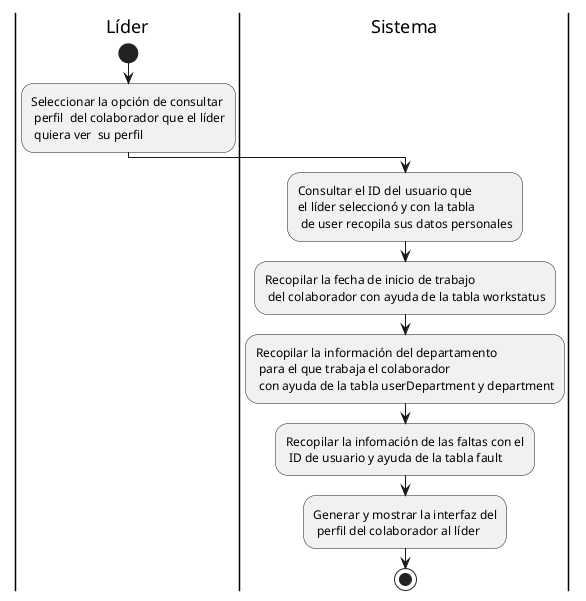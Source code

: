 @startuml
|Líder|
start
:Seleccionar la opción de consultar \n perfil  del colaborador que el líder\n quiera ver  su perfil;

|Sistema|
:Consultar el ID del usuario que \nel líder seleccionó y con la tabla\n de user recopila sus datos personales;
:Recopilar la fecha de inicio de trabajo\n del colaborador con ayuda de la tabla workstatus;
:Recopilar la información del departamento\n para el que trabaja el colaborador\n con ayuda de la tabla userDepartment y department;
:Recopilar la infomación de las faltas con el\n ID de usuario y ayuda de la tabla fault;
:Generar y mostrar la interfaz del\n perfil del colaborador al líder;
stop
@enduml